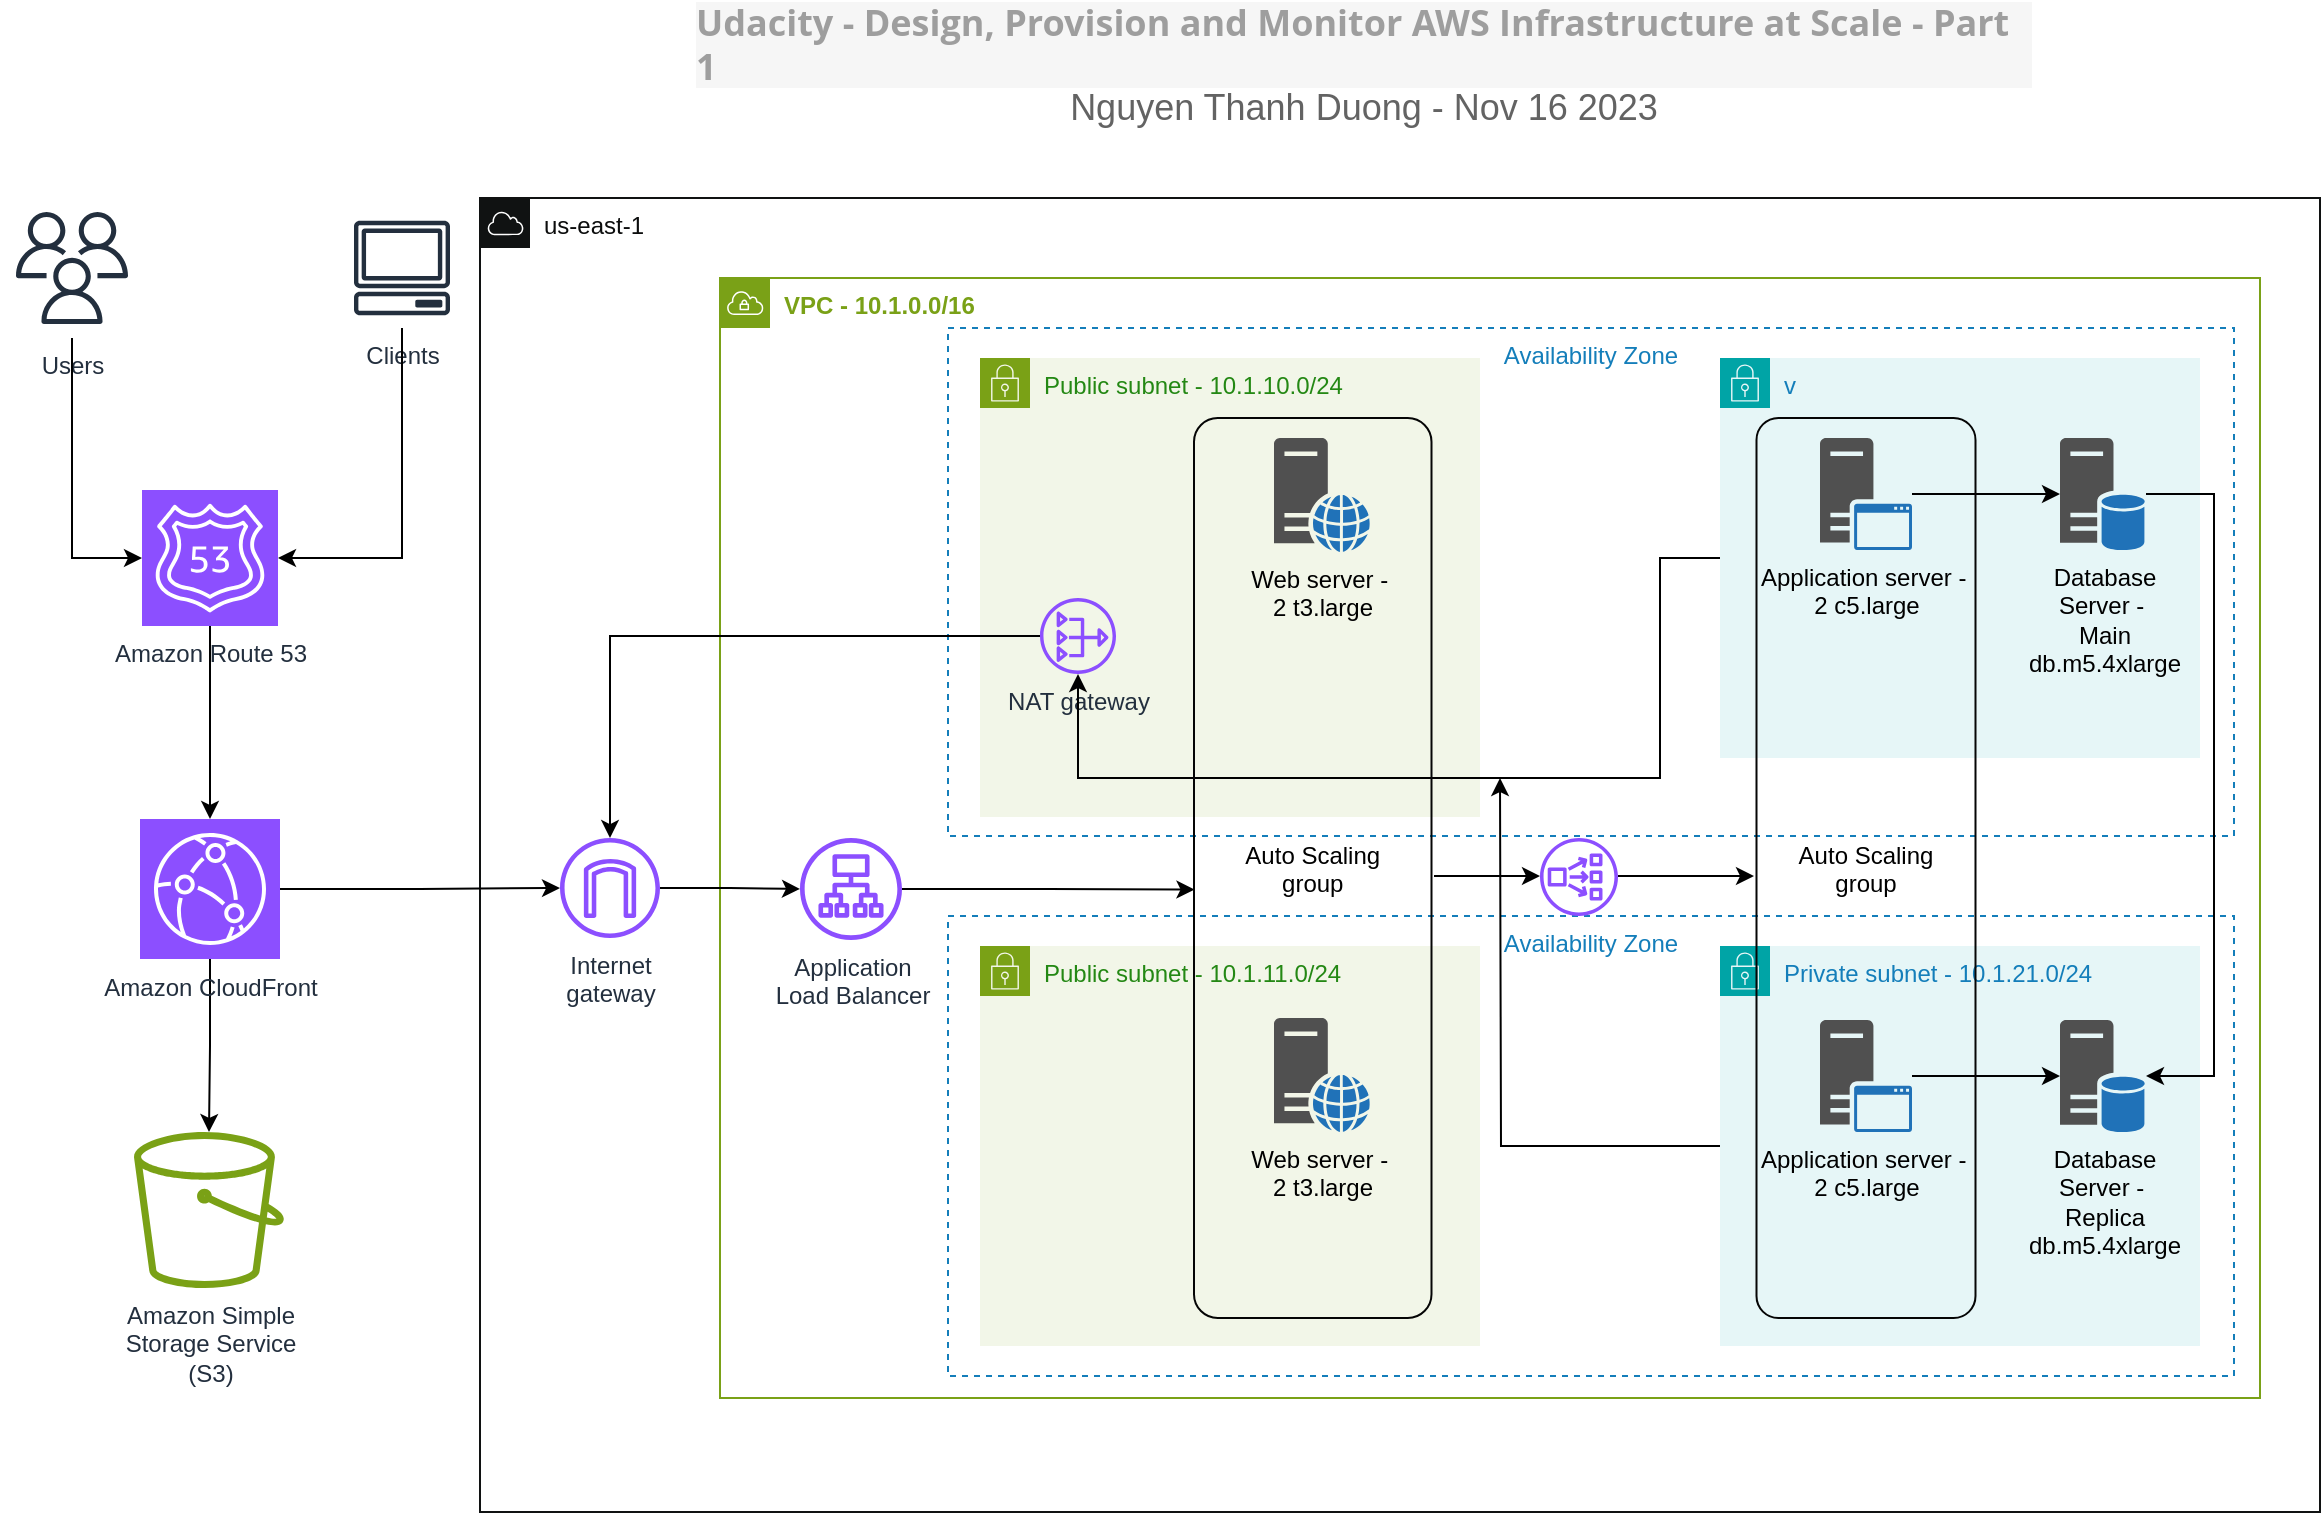 <mxfile version="22.1.2" type="device">
  <diagram id="Ht1M8jgEwFfnCIfOTk4-" name="Page-1">
    <mxGraphModel dx="1234" dy="1149" grid="1" gridSize="10" guides="1" tooltips="1" connect="1" arrows="1" fold="1" page="1" pageScale="1" pageWidth="1169" pageHeight="827" math="0" shadow="0">
      <root>
        <mxCell id="0" />
        <mxCell id="1" parent="0" />
        <mxCell id="AUVhwuvns1NWWhDilMW8-63" value="Availability Zone" style="fillColor=none;strokeColor=#147EBA;dashed=1;verticalAlign=top;fontStyle=0;fontColor=#147EBA;whiteSpace=wrap;html=1;" parent="1" vertex="1">
          <mxGeometry x="477" y="470" width="643" height="230" as="geometry" />
        </mxCell>
        <mxCell id="AUVhwuvns1NWWhDilMW8-62" value="Availability Zone" style="fillColor=none;strokeColor=#147EBA;dashed=1;verticalAlign=top;fontStyle=0;fontColor=#147EBA;whiteSpace=wrap;html=1;" parent="1" vertex="1">
          <mxGeometry x="477" y="176" width="643" height="254" as="geometry" />
        </mxCell>
        <mxCell id="AUVhwuvns1NWWhDilMW8-2" value="&lt;font color=&quot;#0c0d0d&quot;&gt;us-east-1&lt;/font&gt;" style="sketch=0;outlineConnect=0;gradientColor=none;html=1;whiteSpace=wrap;fontSize=12;fontStyle=0;shape=mxgraph.aws4.group;grIcon=mxgraph.aws4.group_aws_cloud;strokeColor=#101212;fillColor=none;verticalAlign=top;align=left;spacingLeft=30;fontColor=#AAB7B8;dashed=0;" parent="1" vertex="1">
          <mxGeometry x="243" y="111" width="920" height="657" as="geometry" />
        </mxCell>
        <mxCell id="AUVhwuvns1NWWhDilMW8-4" value="&lt;font color=&quot;#7aa117&quot;&gt;VPC - 10.1.0.0/16&lt;/font&gt;" style="sketch=0;outlineConnect=0;gradientColor=none;html=1;whiteSpace=wrap;fontSize=12;fontStyle=1;shape=mxgraph.aws4.group;grIcon=mxgraph.aws4.group_vpc;strokeColor=#7aa117;fillColor=none;verticalAlign=top;align=left;spacingLeft=30;fontColor=#B6BABF;dashed=0;" parent="1" vertex="1">
          <mxGeometry x="363" y="151" width="770" height="560" as="geometry" />
        </mxCell>
        <mxCell id="AUVhwuvns1NWWhDilMW8-6" value="Public subnet -&amp;nbsp;10.1.10.0/24" style="points=[[0,0],[0.25,0],[0.5,0],[0.75,0],[1,0],[1,0.25],[1,0.5],[1,0.75],[1,1],[0.75,1],[0.5,1],[0.25,1],[0,1],[0,0.75],[0,0.5],[0,0.25]];outlineConnect=0;gradientColor=none;html=1;whiteSpace=wrap;fontSize=12;fontStyle=0;container=1;pointerEvents=0;collapsible=0;recursiveResize=0;shape=mxgraph.aws4.group;grIcon=mxgraph.aws4.group_security_group;grStroke=0;strokeColor=#7AA116;fillColor=#F2F6E8;verticalAlign=top;align=left;spacingLeft=30;fontColor=#248814;dashed=0;" parent="1" vertex="1">
          <mxGeometry x="493" y="191" width="250" height="229.5" as="geometry" />
        </mxCell>
        <mxCell id="AUVhwuvns1NWWhDilMW8-12" value="Web server -&amp;nbsp;&lt;br&gt;2 t3.large" style="sketch=0;pointerEvents=1;shadow=0;dashed=0;html=1;strokeColor=none;fillColor=#505050;labelPosition=center;verticalLabelPosition=bottom;verticalAlign=top;outlineConnect=0;align=center;shape=mxgraph.office.servers.web_server_blue;" parent="AUVhwuvns1NWWhDilMW8-6" vertex="1">
          <mxGeometry x="147" y="40" width="48" height="57" as="geometry" />
        </mxCell>
        <mxCell id="AUVhwuvns1NWWhDilMW8-7" value="Public subnet -&amp;nbsp;10.1.11.0/24" style="points=[[0,0],[0.25,0],[0.5,0],[0.75,0],[1,0],[1,0.25],[1,0.5],[1,0.75],[1,1],[0.75,1],[0.5,1],[0.25,1],[0,1],[0,0.75],[0,0.5],[0,0.25]];outlineConnect=0;gradientColor=none;html=1;whiteSpace=wrap;fontSize=12;fontStyle=0;container=1;pointerEvents=0;collapsible=0;recursiveResize=0;shape=mxgraph.aws4.group;grIcon=mxgraph.aws4.group_security_group;grStroke=0;strokeColor=#7AA116;fillColor=#F2F6E8;verticalAlign=top;align=left;spacingLeft=30;fontColor=#248814;dashed=0;" parent="1" vertex="1">
          <mxGeometry x="493" y="485" width="250" height="200" as="geometry" />
        </mxCell>
        <mxCell id="AUVhwuvns1NWWhDilMW8-9" value="v" style="points=[[0,0],[0.25,0],[0.5,0],[0.75,0],[1,0],[1,0.25],[1,0.5],[1,0.75],[1,1],[0.75,1],[0.5,1],[0.25,1],[0,1],[0,0.75],[0,0.5],[0,0.25]];outlineConnect=0;gradientColor=none;html=1;whiteSpace=wrap;fontSize=12;fontStyle=0;container=1;pointerEvents=0;collapsible=0;recursiveResize=0;shape=mxgraph.aws4.group;grIcon=mxgraph.aws4.group_security_group;grStroke=0;strokeColor=#00A4A6;fillColor=#E6F6F7;verticalAlign=top;align=left;spacingLeft=30;fontColor=#147EBA;dashed=0;" parent="1" vertex="1">
          <mxGeometry x="863" y="191" width="240" height="200" as="geometry" />
        </mxCell>
        <mxCell id="AUVhwuvns1NWWhDilMW8-17" value="Database&lt;br&gt;Server -&amp;nbsp;&lt;br&gt;Main&lt;br&gt;db.m5.4xlarge" style="sketch=0;pointerEvents=1;shadow=0;dashed=0;html=1;strokeColor=none;fillColor=#505050;labelPosition=center;verticalLabelPosition=bottom;verticalAlign=top;outlineConnect=0;align=center;shape=mxgraph.office.servers.database_server_blue;" parent="AUVhwuvns1NWWhDilMW8-9" vertex="1">
          <mxGeometry x="170" y="40" width="43" height="56" as="geometry" />
        </mxCell>
        <mxCell id="AUVhwuvns1NWWhDilMW8-28" style="edgeStyle=orthogonalEdgeStyle;rounded=0;orthogonalLoop=1;jettySize=auto;html=1;" parent="1" source="AUVhwuvns1NWWhDilMW8-10" edge="1">
          <mxGeometry relative="1" as="geometry">
            <mxPoint x="753" y="401" as="targetPoint" />
          </mxGeometry>
        </mxCell>
        <mxCell id="AUVhwuvns1NWWhDilMW8-10" value="Private subnet -&amp;nbsp;10.1.21.0/24" style="points=[[0,0],[0.25,0],[0.5,0],[0.75,0],[1,0],[1,0.25],[1,0.5],[1,0.75],[1,1],[0.75,1],[0.5,1],[0.25,1],[0,1],[0,0.75],[0,0.5],[0,0.25]];outlineConnect=0;gradientColor=none;html=1;whiteSpace=wrap;fontSize=12;fontStyle=0;container=1;pointerEvents=0;collapsible=0;recursiveResize=0;shape=mxgraph.aws4.group;grIcon=mxgraph.aws4.group_security_group;grStroke=0;strokeColor=#00A4A6;fillColor=#E6F6F7;verticalAlign=top;align=left;spacingLeft=30;fontColor=#147EBA;dashed=0;" parent="1" vertex="1">
          <mxGeometry x="863" y="485" width="240" height="200" as="geometry" />
        </mxCell>
        <mxCell id="AUVhwuvns1NWWhDilMW8-13" value="Web server -&amp;nbsp;&lt;br&gt;2 t3.large" style="sketch=0;pointerEvents=1;shadow=0;dashed=0;html=1;strokeColor=none;fillColor=#505050;labelPosition=center;verticalLabelPosition=bottom;verticalAlign=top;outlineConnect=0;align=center;shape=mxgraph.office.servers.web_server_blue;" parent="1" vertex="1">
          <mxGeometry x="640" y="521" width="48" height="57" as="geometry" />
        </mxCell>
        <mxCell id="AUVhwuvns1NWWhDilMW8-21" style="edgeStyle=orthogonalEdgeStyle;rounded=0;orthogonalLoop=1;jettySize=auto;html=1;" parent="1" source="AUVhwuvns1NWWhDilMW8-15" target="AUVhwuvns1NWWhDilMW8-16" edge="1">
          <mxGeometry relative="1" as="geometry" />
        </mxCell>
        <mxCell id="AUVhwuvns1NWWhDilMW8-15" value="Application server -&amp;nbsp;&lt;br&gt;2 c5.large" style="sketch=0;pointerEvents=1;shadow=0;dashed=0;html=1;strokeColor=none;fillColor=#505050;labelPosition=center;verticalLabelPosition=bottom;verticalAlign=top;outlineConnect=0;align=center;shape=mxgraph.office.servers.application_server_blue;" parent="1" vertex="1">
          <mxGeometry x="913" y="522" width="46" height="56" as="geometry" />
        </mxCell>
        <mxCell id="AUVhwuvns1NWWhDilMW8-16" value="Database&lt;br&gt;Server -&amp;nbsp;&lt;br&gt;Replica&lt;br&gt;db.m5.4xlarge" style="sketch=0;pointerEvents=1;shadow=0;dashed=0;html=1;strokeColor=none;fillColor=#505050;labelPosition=center;verticalLabelPosition=bottom;verticalAlign=top;outlineConnect=0;align=center;shape=mxgraph.office.servers.database_server_blue;" parent="1" vertex="1">
          <mxGeometry x="1033" y="522" width="43" height="56" as="geometry" />
        </mxCell>
        <mxCell id="AUVhwuvns1NWWhDilMW8-34" style="edgeStyle=orthogonalEdgeStyle;rounded=0;orthogonalLoop=1;jettySize=auto;html=1;" parent="1" target="AUVhwuvns1NWWhDilMW8-29" edge="1">
          <mxGeometry relative="1" as="geometry">
            <mxPoint x="720" y="450" as="sourcePoint" />
          </mxGeometry>
        </mxCell>
        <mxCell id="AUVhwuvns1NWWhDilMW8-20" style="edgeStyle=orthogonalEdgeStyle;rounded=0;orthogonalLoop=1;jettySize=auto;html=1;" parent="1" source="AUVhwuvns1NWWhDilMW8-14" target="AUVhwuvns1NWWhDilMW8-17" edge="1">
          <mxGeometry relative="1" as="geometry" />
        </mxCell>
        <mxCell id="AUVhwuvns1NWWhDilMW8-14" value="Application server -&amp;nbsp;&lt;br&gt;2 c5.large" style="sketch=0;pointerEvents=1;shadow=0;dashed=0;html=1;strokeColor=none;fillColor=#505050;labelPosition=center;verticalLabelPosition=bottom;verticalAlign=top;outlineConnect=0;align=center;shape=mxgraph.office.servers.application_server_blue;" parent="1" vertex="1">
          <mxGeometry x="913" y="231" width="46" height="56" as="geometry" />
        </mxCell>
        <mxCell id="AUVhwuvns1NWWhDilMW8-24" style="edgeStyle=orthogonalEdgeStyle;rounded=0;orthogonalLoop=1;jettySize=auto;html=1;" parent="1" source="AUVhwuvns1NWWhDilMW8-17" target="AUVhwuvns1NWWhDilMW8-16" edge="1">
          <mxGeometry relative="1" as="geometry">
            <Array as="points">
              <mxPoint x="1110" y="259" />
              <mxPoint x="1110" y="550" />
            </Array>
          </mxGeometry>
        </mxCell>
        <mxCell id="AUVhwuvns1NWWhDilMW8-39" style="edgeStyle=orthogonalEdgeStyle;rounded=0;orthogonalLoop=1;jettySize=auto;html=1;" parent="1" source="AUVhwuvns1NWWhDilMW8-25" target="AUVhwuvns1NWWhDilMW8-37" edge="1">
          <mxGeometry relative="1" as="geometry" />
        </mxCell>
        <mxCell id="AUVhwuvns1NWWhDilMW8-25" value="NAT gateway" style="sketch=0;outlineConnect=0;fontColor=#232F3E;gradientColor=none;fillColor=#8C4FFF;strokeColor=none;dashed=0;verticalLabelPosition=bottom;verticalAlign=top;align=center;html=1;fontSize=12;fontStyle=0;aspect=fixed;pointerEvents=1;shape=mxgraph.aws4.nat_gateway;" parent="1" vertex="1">
          <mxGeometry x="523" y="311" width="38" height="38" as="geometry" />
        </mxCell>
        <mxCell id="AUVhwuvns1NWWhDilMW8-26" style="edgeStyle=orthogonalEdgeStyle;rounded=0;orthogonalLoop=1;jettySize=auto;html=1;" parent="1" source="AUVhwuvns1NWWhDilMW8-9" target="AUVhwuvns1NWWhDilMW8-25" edge="1">
          <mxGeometry relative="1" as="geometry">
            <Array as="points">
              <mxPoint x="833" y="291" />
              <mxPoint x="833" y="401" />
              <mxPoint x="542" y="401" />
            </Array>
          </mxGeometry>
        </mxCell>
        <mxCell id="AUVhwuvns1NWWhDilMW8-29" value="" style="sketch=0;outlineConnect=0;fontColor=#232F3E;gradientColor=none;fillColor=#8C4FFF;strokeColor=none;dashed=0;verticalLabelPosition=bottom;verticalAlign=top;align=center;html=1;fontSize=12;fontStyle=0;aspect=fixed;pointerEvents=1;shape=mxgraph.aws4.network_load_balancer;" parent="1" vertex="1">
          <mxGeometry x="773" y="431" width="39" height="39" as="geometry" />
        </mxCell>
        <mxCell id="AUVhwuvns1NWWhDilMW8-33" style="edgeStyle=orthogonalEdgeStyle;rounded=0;orthogonalLoop=1;jettySize=auto;html=1;" parent="1" source="AUVhwuvns1NWWhDilMW8-29" edge="1">
          <mxGeometry relative="1" as="geometry">
            <mxPoint x="880" y="450" as="targetPoint" />
          </mxGeometry>
        </mxCell>
        <mxCell id="AUVhwuvns1NWWhDilMW8-35" value="Application&lt;br&gt;Load Balancer" style="sketch=0;outlineConnect=0;fontColor=#232F3E;gradientColor=none;fillColor=#8C4FFF;strokeColor=none;dashed=0;verticalLabelPosition=bottom;verticalAlign=top;align=center;html=1;fontSize=12;fontStyle=0;aspect=fixed;pointerEvents=1;shape=mxgraph.aws4.application_load_balancer;" parent="1" vertex="1">
          <mxGeometry x="403" y="431" width="51" height="51" as="geometry" />
        </mxCell>
        <mxCell id="AUVhwuvns1NWWhDilMW8-36" style="edgeStyle=orthogonalEdgeStyle;rounded=0;orthogonalLoop=1;jettySize=auto;html=1;entryX=0.002;entryY=0.524;entryDx=0;entryDy=0;entryPerimeter=0;" parent="1" source="AUVhwuvns1NWWhDilMW8-35" target="AUVhwuvns1NWWhDilMW8-18" edge="1">
          <mxGeometry relative="1" as="geometry" />
        </mxCell>
        <mxCell id="AUVhwuvns1NWWhDilMW8-38" style="edgeStyle=orthogonalEdgeStyle;rounded=0;orthogonalLoop=1;jettySize=auto;html=1;" parent="1" source="AUVhwuvns1NWWhDilMW8-37" target="AUVhwuvns1NWWhDilMW8-35" edge="1">
          <mxGeometry relative="1" as="geometry" />
        </mxCell>
        <mxCell id="AUVhwuvns1NWWhDilMW8-37" value="Internet&lt;br&gt;gateway" style="sketch=0;outlineConnect=0;fontColor=#232F3E;gradientColor=none;fillColor=#8C4FFF;strokeColor=none;dashed=0;verticalLabelPosition=bottom;verticalAlign=top;align=center;html=1;fontSize=12;fontStyle=0;aspect=fixed;pointerEvents=1;shape=mxgraph.aws4.internet_gateway;" parent="1" vertex="1">
          <mxGeometry x="283" y="431" width="50" height="50" as="geometry" />
        </mxCell>
        <mxCell id="AUVhwuvns1NWWhDilMW8-42" value="Users" style="sketch=0;outlineConnect=0;fontColor=#232F3E;gradientColor=none;strokeColor=#232F3E;fillColor=#ffffff;dashed=0;verticalLabelPosition=bottom;verticalAlign=top;align=center;html=1;fontSize=12;fontStyle=0;aspect=fixed;shape=mxgraph.aws4.resourceIcon;resIcon=mxgraph.aws4.users;" parent="1" vertex="1">
          <mxGeometry x="4" y="111" width="70" height="70" as="geometry" />
        </mxCell>
        <mxCell id="AUVhwuvns1NWWhDilMW8-52" style="edgeStyle=orthogonalEdgeStyle;rounded=0;orthogonalLoop=1;jettySize=auto;html=1;" parent="1" source="AUVhwuvns1NWWhDilMW8-43" target="AUVhwuvns1NWWhDilMW8-51" edge="1">
          <mxGeometry relative="1" as="geometry" />
        </mxCell>
        <mxCell id="AUVhwuvns1NWWhDilMW8-43" value="Amazon Route 53" style="sketch=0;points=[[0,0,0],[0.25,0,0],[0.5,0,0],[0.75,0,0],[1,0,0],[0,1,0],[0.25,1,0],[0.5,1,0],[0.75,1,0],[1,1,0],[0,0.25,0],[0,0.5,0],[0,0.75,0],[1,0.25,0],[1,0.5,0],[1,0.75,0]];outlineConnect=0;fontColor=#232F3E;fillColor=#8C4FFF;strokeColor=#ffffff;dashed=0;verticalLabelPosition=bottom;verticalAlign=top;align=center;html=1;fontSize=12;fontStyle=0;aspect=fixed;shape=mxgraph.aws4.resourceIcon;resIcon=mxgraph.aws4.route_53;" parent="1" vertex="1">
          <mxGeometry x="74" y="257" width="68" height="68" as="geometry" />
        </mxCell>
        <mxCell id="AUVhwuvns1NWWhDilMW8-44" style="edgeStyle=orthogonalEdgeStyle;rounded=0;orthogonalLoop=1;jettySize=auto;html=1;entryX=0;entryY=0.5;entryDx=0;entryDy=0;entryPerimeter=0;" parent="1" source="AUVhwuvns1NWWhDilMW8-42" target="AUVhwuvns1NWWhDilMW8-43" edge="1">
          <mxGeometry relative="1" as="geometry" />
        </mxCell>
        <mxCell id="AUVhwuvns1NWWhDilMW8-47" value="Clients" style="sketch=0;outlineConnect=0;fontColor=#232F3E;gradientColor=none;strokeColor=#232F3E;fillColor=#ffffff;dashed=0;verticalLabelPosition=bottom;verticalAlign=top;align=center;html=1;fontSize=12;fontStyle=0;aspect=fixed;shape=mxgraph.aws4.resourceIcon;resIcon=mxgraph.aws4.client;" parent="1" vertex="1">
          <mxGeometry x="174" y="116" width="60" height="60" as="geometry" />
        </mxCell>
        <mxCell id="AUVhwuvns1NWWhDilMW8-50" style="edgeStyle=orthogonalEdgeStyle;rounded=0;orthogonalLoop=1;jettySize=auto;html=1;entryX=1;entryY=0.5;entryDx=0;entryDy=0;entryPerimeter=0;" parent="1" source="AUVhwuvns1NWWhDilMW8-47" target="AUVhwuvns1NWWhDilMW8-43" edge="1">
          <mxGeometry relative="1" as="geometry">
            <Array as="points">
              <mxPoint x="204" y="291" />
            </Array>
          </mxGeometry>
        </mxCell>
        <mxCell id="AUVhwuvns1NWWhDilMW8-53" style="edgeStyle=orthogonalEdgeStyle;rounded=0;orthogonalLoop=1;jettySize=auto;html=1;" parent="1" source="AUVhwuvns1NWWhDilMW8-51" target="AUVhwuvns1NWWhDilMW8-37" edge="1">
          <mxGeometry relative="1" as="geometry" />
        </mxCell>
        <mxCell id="AUVhwuvns1NWWhDilMW8-56" style="edgeStyle=orthogonalEdgeStyle;rounded=0;orthogonalLoop=1;jettySize=auto;html=1;" parent="1" source="AUVhwuvns1NWWhDilMW8-51" target="AUVhwuvns1NWWhDilMW8-54" edge="1">
          <mxGeometry relative="1" as="geometry" />
        </mxCell>
        <mxCell id="AUVhwuvns1NWWhDilMW8-51" value="Amazon CloudFront" style="sketch=0;points=[[0,0,0],[0.25,0,0],[0.5,0,0],[0.75,0,0],[1,0,0],[0,1,0],[0.25,1,0],[0.5,1,0],[0.75,1,0],[1,1,0],[0,0.25,0],[0,0.5,0],[0,0.75,0],[1,0.25,0],[1,0.5,0],[1,0.75,0]];outlineConnect=0;fontColor=#232F3E;fillColor=#8C4FFF;strokeColor=#ffffff;dashed=0;verticalLabelPosition=bottom;verticalAlign=top;align=center;html=1;fontSize=12;fontStyle=0;aspect=fixed;shape=mxgraph.aws4.resourceIcon;resIcon=mxgraph.aws4.cloudfront;" parent="1" vertex="1">
          <mxGeometry x="73" y="421.5" width="70" height="70" as="geometry" />
        </mxCell>
        <mxCell id="AUVhwuvns1NWWhDilMW8-54" value="Amazon Simple&lt;br&gt;Storage Service&lt;br&gt;(S3)" style="sketch=0;outlineConnect=0;fontColor=#232F3E;gradientColor=none;fillColor=#7AA116;strokeColor=none;dashed=0;verticalLabelPosition=bottom;verticalAlign=top;align=center;html=1;fontSize=12;fontStyle=0;aspect=fixed;pointerEvents=1;shape=mxgraph.aws4.bucket;" parent="1" vertex="1">
          <mxGeometry x="70" y="578" width="75" height="78" as="geometry" />
        </mxCell>
        <mxCell id="AUVhwuvns1NWWhDilMW8-60" value="&lt;h5 style=&quot;border-width: 0px; border-style: solid; box-sizing: border-box; border-color: var(--chakra-colors-gray-200); overflow-wrap: break-word; outline-color: var(--chakra-colors-blue-500); margin-top: 0px; margin-right: var(--chakra-space-2); margin-bottom: 0px; margin-left: 0px; font-family: &amp;quot;Open Sans&amp;quot;, sans-serif; line-height: var(--chakra-lineHeights-tall); text-align: start; background-color: rgb(246, 246, 246); font-size: 18px;&quot; class=&quot;chakra-heading css-16yofvr&quot;&gt;&lt;font color=&quot;#9e9e9e&quot; style=&quot;font-size: 18px;&quot;&gt;Udacity - Design, Provision and Monitor AWS Infrastructure at Scale - Part 1&lt;/font&gt;&lt;/h5&gt;&lt;div style=&quot;font-size: 18px;&quot;&gt;&lt;font color=&quot;#636363&quot;&gt;Nguyen Thanh Duong - Nov 16 2023&lt;/font&gt;&lt;/div&gt;" style="text;html=1;strokeColor=none;fillColor=none;align=center;verticalAlign=middle;whiteSpace=wrap;rounded=0;" parent="1" vertex="1">
          <mxGeometry x="350" y="30" width="670" height="30" as="geometry" />
        </mxCell>
        <mxCell id="AUVhwuvns1NWWhDilMW8-19" value="Auto Scaling&#xa;group" style="rounded=1;arcSize=10;fillColor=none;gradientColor=none;strokeWidth=1;strokeColor=#050505;" parent="1" vertex="1">
          <mxGeometry x="881.25" y="221" width="109.5" height="450" as="geometry" />
        </mxCell>
        <mxCell id="AUVhwuvns1NWWhDilMW8-18" value="Auto Scaling&#xa;group" style="rounded=1;arcSize=10;fillColor=none;gradientColor=none;strokeWidth=1;strokeColor=#050505;" parent="1" vertex="1">
          <mxGeometry x="600" y="221" width="118.75" height="450" as="geometry" />
        </mxCell>
      </root>
    </mxGraphModel>
  </diagram>
</mxfile>
